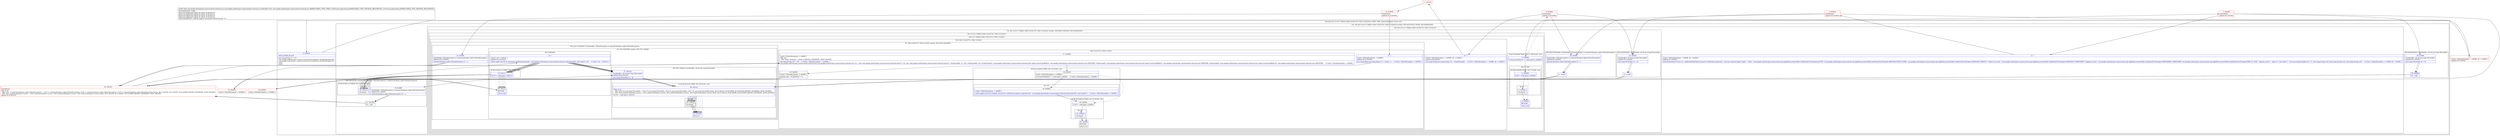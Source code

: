 digraph "CFG forcom.google.android.gms.measurement.internal.zzx.zzf(Ljava\/lang\/String;Ljava\/lang\/String;)Lcom\/google\/android\/gms\/measurement\/internal\/zzq;" {
subgraph cluster_Region_1536892319 {
label = "R(2:0|(2:2|(1:(2:(2:(1:7)|8)|(2:10|(6:13|14|17|(1:19)|(1:21)|22)))))) | DECL_VAR: android.database.Cursor null\l";
node [shape=record,color=blue];
Node_0 [shape=record,label="{0\:\ 0x0000|MTH_ENTER_BLOCK\l|java.lang.String r7 = r31\lcom.google.android.gms.common.internal.Preconditions.checkNotEmpty(r30)\lcom.google.android.gms.common.internal.Preconditions.checkNotEmpty(r31)\lzzo()\lzzbi()\l}"];
subgraph cluster_TryCatchRegion_2099872829 {
label = "Try: R(2:2|(1:(2:(2:(1:7)|8)|(2:10|(6:13|14|17|(1:19)|(1:21)|22))))) catches: R(5:30|31|33|(1:35)|36), R(4:28|29|(0)|40)";
node [shape=record,color=blue];
subgraph cluster_Region_1298941520 {
label = "R(2:2|(1:(2:(2:(1:7)|8)|(2:10|(6:13|14|17|(1:19)|(1:21)|22)))))";
node [shape=record,color=blue];
Node_2 [shape=record,label="{2\:\ ?|Catch:\{ SQLiteException \-\> 0x00ff, all \-\> 0x00fa \}\lSplitter:B:1:0x000f\l|android.database.Cursor r9 = getWritableDatabase().query(\"conditional_properties\", new java.lang.String[]\{\"origin\", \"value\", com.google.android.gms.measurement.api.AppMeasurementSdk.ConditionalUserProperty.ACTIVE, com.google.android.gms.measurement.api.AppMeasurementSdk.ConditionalUserProperty.TRIGGER_EVENT_NAME, com.google.android.gms.measurement.api.AppMeasurementSdk.ConditionalUserProperty.TRIGGER_TIMEOUT, \"timed_out_event\", com.google.android.gms.measurement.api.AppMeasurementSdk.ConditionalUserProperty.CREATION_TIMESTAMP, \"triggered_event\", com.google.android.gms.measurement.api.AppMeasurementSdk.ConditionalUserProperty.TRIGGERED_TIMESTAMP, com.google.android.gms.measurement.api.AppMeasurementSdk.ConditionalUserProperty.TIME_TO_LIVE, \"expired_event\"\}, \"app_id=? and name=?\", new java.lang.String[]\{r30, r7\}, (java.lang.String) null, (java.lang.String) null, (java.lang.String) null)     \/\/ Catch:\{ SQLiteException \-\> 0x00ff, all \-\> 0x00fa \}\l}"];
subgraph cluster_TryCatchRegion_1929636784 {
label = "Try: R(1:(2:(2:(1:7)|8)|(2:10|(6:13|14|17|(1:19)|(1:21)|22)))) catches: R(5:26|27|33|(0)|36), R(4:24|25|(0)|40)";
node [shape=record,color=blue];
subgraph cluster_Region_1530077979 {
label = "R(1:(2:(2:(1:7)|8)|(2:10|(6:13|14|17|(1:19)|(1:21)|22))))";
node [shape=record,color=blue];
subgraph cluster_Region_76489942 {
label = "R(2:(2:(1:7)|8)|(2:10|(6:13|14|17|(1:19)|(1:21)|22)))";
node [shape=record,color=blue];
subgraph cluster_IfRegion_901136406 {
label = "IF [B:5:0x0046] THEN: R(2:(1:7)|8) ELSE: null";
node [shape=record,color=blue];
Node_5 [shape=record,label="{5\:\ 0x0046|if (r9.moveToFirst() == false) goto L_0x0048\l}"];
subgraph cluster_Region_1501852539 {
label = "R(2:(1:7)|8)";
node [shape=record,color=blue];
subgraph cluster_IfRegion_460171435 {
label = "IF [B:6:0x0048] THEN: R(1:7) ELSE: null";
node [shape=record,color=blue];
Node_6 [shape=record,label="{6\:\ 0x0048|if (r9 != null) goto L_0x004a\l}"];
subgraph cluster_Region_1723434628 {
label = "R(1:7)";
node [shape=record,color=blue];
Node_7 [shape=record,label="{7\:\ 0x004a|r9.close()\l}"];
}
}
Node_8 [shape=record,label="{8\:\ 0x004d|RETURN\l|return null\l}"];
}
}
subgraph cluster_Region_1805254811 {
label = "R(2:10|(6:13|14|17|(1:19)|(1:21)|22))";
node [shape=record,color=blue];
Node_10 [shape=record,label="{10\:\ ?|Catch:\{ SQLiteException \-\> 0x00f6, all \-\> 0x00f2 \}\lSplitter:B:9:0x004e\l|java.lang.String java.lang.String r16 = r9.getString(0)     \/\/ Catch:\{ SQLiteException \-\> 0x00f6, all \-\> 0x00f2 \}\l}"];
subgraph cluster_TryCatchRegion_1636359349 {
label = "Try: R(6:13|14|17|(1:19)|(1:21)|22) catches: R(2:23|(3:33|(0)|36))";
node [shape=record,color=blue];
subgraph cluster_Region_1175131939 {
label = "R(6:13|14|17|(1:19)|(1:21)|22)";
node [shape=record,color=blue];
Node_13 [shape=record,label="{13\:\ ?|Catch:\{ SQLiteException \-\> 0x00f0 \}\lSplitter:B:12:0x0054\l|java.lang.Object java.lang.Object r5 = zza(r9, 1)     \/\/ Catch:\{ SQLiteException \-\> 0x00f0 \}\l}"];
Node_14 [shape=record,label="{14\:\ 0x005c|Catch:\{ SQLiteException \-\> 0x00f0 \}\l|boolean r20 = r9.getInt(2) != 0\l}"];
Node_17 [shape=record,label="{17\:\ 0x0063|Catch:\{ SQLiteException \-\> 0x00f0 \}\lPHI: r20 \l  PHI: (r20v1 boolean) =  binds: [] A[DONT_GENERATE, DONT_INLINE]\l|java.lang.String r15 = r30     \/\/ Catch:\{ SQLiteException \-\> 0x00f0 \}\lcom.google.android.gms.measurement.internal.zzq com.google.android.gms.measurement.internal.zzq r14 = new com.google.android.gms.measurement.internal.zzq(r15, r16, new com.google.android.gms.measurement.internal.zzjn(r31, r9.getLong(8), r5, r16), r9.getLong(6), r20, r9.getString(3), (com.google.android.gms.measurement.internal.zzai) zzgw().zza(r9.getBlob(5), com.google.android.gms.measurement.internal.zzai.CREATOR), r9.getLong(4), (com.google.android.gms.measurement.internal.zzai) zzgw().zza(r9.getBlob(7), com.google.android.gms.measurement.internal.zzai.CREATOR), r9.getLong(9), (com.google.android.gms.measurement.internal.zzai) zzgw().zza(r9.getBlob(10), com.google.android.gms.measurement.internal.zzai.CREATOR))     \/\/ Catch:\{ SQLiteException \-\> 0x00f0 \}\l}"];
subgraph cluster_IfRegion_468542548 {
label = "IF [B:18:0x00cf] THEN: R(1:19) ELSE: null";
node [shape=record,color=blue];
Node_18 [shape=record,label="{18\:\ 0x00cf|Catch:\{ SQLiteException \-\> 0x00f0 \}\l|if (r9.moveToNext() == true) goto L_0x00d1     \/\/ Catch:\{ SQLiteException \-\> 0x00f0 \}\l}"];
subgraph cluster_Region_1762526933 {
label = "R(1:19)";
node [shape=record,color=blue];
Node_19 [shape=record,label="{19\:\ 0x00d1|Catch:\{ SQLiteException \-\> 0x00f0 \}\l|zzab().zzgk().zza(\"Got multiple records for conditional property, expected one\", com.google.android.gms.measurement.internal.zzef.zzam(r30), zzy().zzal(r7))     \/\/ Catch:\{ SQLiteException \-\> 0x00f0 \}\l}"];
}
}
subgraph cluster_IfRegion_1832107890 {
label = "IF [B:20:0x00ea] THEN: R(1:21) ELSE: null";
node [shape=record,color=blue];
Node_20 [shape=record,label="{20\:\ 0x00ea|if (r9 != null) goto L_0x00ec\l}"];
subgraph cluster_Region_1200916982 {
label = "R(1:21)";
node [shape=record,color=blue];
Node_21 [shape=record,label="{21\:\ 0x00ec|r9.close()\l}"];
}
}
Node_22 [shape=record,label="{22\:\ 0x00ef|RETURN\l|return r14\l}"];
}
subgraph cluster_Region_1625196741 {
label = "R(2:23|(3:33|(0)|36)) | ExcHandler: SQLiteException (e android.database.sqlite.SQLiteException)\l";
node [shape=record,color=blue];
Node_23 [shape=record,label="{23\:\ 0x00f0|ExcHandler: SQLiteException (e android.database.sqlite.SQLiteException)\lSplitter:B:12:0x0054\l|android.database.sqlite.SQLiteException r0 = e\l}"];
subgraph cluster_TryCatchRegion_274833230 {
label = "Try: R(3:33|(0)|36) catches: R(3:37|(1:39)|40)";
node [shape=record,color=blue];
subgraph cluster_Region_1421596304 {
label = "R(3:33|(0)|36)";
node [shape=record,color=blue];
Node_33 [shape=record,label="{33\:\ ?|Catch:\{ all \-\> 0x0122 \}\lSplitter:B:32:0x0103\l|zzab().zzgk().zza(\"Error querying conditional property\", com.google.android.gms.measurement.internal.zzef.zzam(r30), zzy().zzal(r7), r0)     \/\/ Catch:\{ all \-\> 0x0122 \}\l}"];
subgraph cluster_IfRegion_1624861215 {
label = "IF [B:34:0x011c] THEN: R(0) ELSE: null";
node [shape=record,color=blue];
Node_34 [shape=record,label="{34\:\ 0x011c|if (r9 != null) goto L_0x011e\l}"];
subgraph cluster_Region_56726731 {
label = "R(0)";
node [shape=record,color=blue];
}
}
Node_36 [shape=record,label="{36\:\ 0x0121|RETURN\l|return null\l}"];
}
subgraph cluster_Region_401456322 {
label = "R(3:37|(1:39)|40) | ExcHandler: all (th java.lang.Throwable)\l";
node [shape=record,color=blue];
Node_37 [shape=record,label="{37\:\ 0x0122|ExcHandler: all (th java.lang.Throwable)\lSplitter:B:32:0x0103\l|java.lang.Throwable r0 = th\l}"];
subgraph cluster_IfRegion_199940766 {
label = "IF [B:38:0x0123] THEN: R(1:39) ELSE: null";
node [shape=record,color=blue];
Node_38 [shape=record,label="{38\:\ 0x0123|PHI: r0 r9 \l  PHI: (r0v0 'th' java.lang.Throwable) = (r0v2 'th' java.lang.Throwable), (r0v4 'th' java.lang.Throwable), (r0v7 'th' java.lang.Throwable) binds: [B:37:0x0122, B:29:0x00fb, B:25:0x00f3] A[DONT_GENERATE, DONT_INLINE]\l  PHI: (r9v0 android.database.Cursor) = (r9v1 android.database.Cursor), (r9v3 android.database.Cursor), (r9v5 android.database.Cursor) binds: [B:37:0x0122, B:29:0x00fb, B:25:0x00f3] A[DONT_GENERATE, DONT_INLINE]\l|if (r9 != null) goto L_0x0125\l}"];
subgraph cluster_Region_541638766 {
label = "R(1:39)";
node [shape=record,color=blue];
Node_39 [shape=record,label="{39\:\ 0x0125|r9.close()\l}"];
}
}
Node_40 [shape=record,label="{40\:\ 0x0128|throw r0\l}"];
}
}
}
}
}
}
}
subgraph cluster_Region_1464819325 {
label = "R(5:26|27|33|(0)|36) | ExcHandler: SQLiteException (e android.database.sqlite.SQLiteException)\l";
node [shape=record,color=blue];
Node_26 [shape=record,label="{26\:\ 0x00f6|ExcHandler: SQLiteException (e android.database.sqlite.SQLiteException)\lSplitter:B:3:0x0042\l|android.database.sqlite.SQLiteException r0 = e\l}"];
Node_27 [shape=record,label="{27\:\ 0x00f7}"];
Node_33 [shape=record,label="{33\:\ ?|Catch:\{ all \-\> 0x0122 \}\lSplitter:B:32:0x0103\l|zzab().zzgk().zza(\"Error querying conditional property\", com.google.android.gms.measurement.internal.zzef.zzam(r30), zzy().zzal(r7), r0)     \/\/ Catch:\{ all \-\> 0x0122 \}\l}"];
subgraph cluster_IfRegion_788582240 {
label = "IF [B:34:0x011c] THEN: R(0) ELSE: null";
node [shape=record,color=blue];
Node_34 [shape=record,label="{34\:\ 0x011c|if (r9 != null) goto L_0x011e\l}"];
subgraph cluster_Region_1441889774 {
label = "R(0)";
node [shape=record,color=blue];
}
}
Node_36 [shape=record,label="{36\:\ 0x0121|RETURN\l|return null\l}"];
}
subgraph cluster_Region_143811556 {
label = "R(4:24|25|(0)|40) | ExcHandler: all (th java.lang.Throwable)\l";
node [shape=record,color=blue];
Node_24 [shape=record,label="{24\:\ 0x00f2|ExcHandler: all (th java.lang.Throwable)\lSplitter:B:3:0x0042\l|java.lang.Throwable r0 = th\l}"];
Node_25 [shape=record,label="{25\:\ 0x00f3}"];
subgraph cluster_IfRegion_1858050344 {
label = "IF [B:38:0x0123] THEN: R(0) ELSE: null";
node [shape=record,color=blue];
Node_38 [shape=record,label="{38\:\ 0x0123|PHI: r0 r9 \l  PHI: (r0v0 'th' java.lang.Throwable) = (r0v2 'th' java.lang.Throwable), (r0v4 'th' java.lang.Throwable), (r0v7 'th' java.lang.Throwable) binds: [B:37:0x0122, B:29:0x00fb, B:25:0x00f3] A[DONT_GENERATE, DONT_INLINE]\l  PHI: (r9v0 android.database.Cursor) = (r9v1 android.database.Cursor), (r9v3 android.database.Cursor), (r9v5 android.database.Cursor) binds: [B:37:0x0122, B:29:0x00fb, B:25:0x00f3] A[DONT_GENERATE, DONT_INLINE]\l|if (r9 != null) goto L_0x0125\l}"];
subgraph cluster_Region_1198334032 {
label = "R(0)";
node [shape=record,color=blue];
}
}
Node_40 [shape=record,label="{40\:\ 0x0128|throw r0\l}"];
}
}
}
subgraph cluster_Region_2025769986 {
label = "R(5:30|31|33|(1:35)|36) | ExcHandler: SQLiteException (e android.database.sqlite.SQLiteException)\l";
node [shape=record,color=blue];
Node_30 [shape=record,label="{30\:\ 0x00ff|ExcHandler: SQLiteException (e android.database.sqlite.SQLiteException)\lSplitter:B:1:0x000f\l|android.database.sqlite.SQLiteException r0 = e\l}"];
Node_31 [shape=record,label="{31\:\ 0x0100|r9 = null\l}"];
Node_33 [shape=record,label="{33\:\ ?|Catch:\{ all \-\> 0x0122 \}\lSplitter:B:32:0x0103\l|zzab().zzgk().zza(\"Error querying conditional property\", com.google.android.gms.measurement.internal.zzef.zzam(r30), zzy().zzal(r7), r0)     \/\/ Catch:\{ all \-\> 0x0122 \}\l}"];
subgraph cluster_IfRegion_430779230 {
label = "IF [B:34:0x011c] THEN: R(1:35) ELSE: null";
node [shape=record,color=blue];
Node_34 [shape=record,label="{34\:\ 0x011c|if (r9 != null) goto L_0x011e\l}"];
subgraph cluster_Region_45868748 {
label = "R(1:35)";
node [shape=record,color=blue];
Node_35 [shape=record,label="{35\:\ 0x011e|r9.close()\l}"];
}
}
Node_36 [shape=record,label="{36\:\ 0x0121|RETURN\l|return null\l}"];
}
subgraph cluster_Region_1637827950 {
label = "R(4:28|29|(0)|40) | ExcHandler: all (th java.lang.Throwable)\l";
node [shape=record,color=blue];
Node_28 [shape=record,label="{28\:\ 0x00fa|ExcHandler: all (th java.lang.Throwable)\lSplitter:B:1:0x000f\l|java.lang.Throwable r0 = th\l}"];
Node_29 [shape=record,label="{29\:\ 0x00fb|r9 = null\l}"];
subgraph cluster_IfRegion_274684266 {
label = "IF [B:38:0x0123] THEN: R(0) ELSE: null";
node [shape=record,color=blue];
Node_38 [shape=record,label="{38\:\ 0x0123|PHI: r0 r9 \l  PHI: (r0v0 'th' java.lang.Throwable) = (r0v2 'th' java.lang.Throwable), (r0v4 'th' java.lang.Throwable), (r0v7 'th' java.lang.Throwable) binds: [B:37:0x0122, B:29:0x00fb, B:25:0x00f3] A[DONT_GENERATE, DONT_INLINE]\l  PHI: (r9v0 android.database.Cursor) = (r9v1 android.database.Cursor), (r9v3 android.database.Cursor), (r9v5 android.database.Cursor) binds: [B:37:0x0122, B:29:0x00fb, B:25:0x00f3] A[DONT_GENERATE, DONT_INLINE]\l|if (r9 != null) goto L_0x0125\l}"];
subgraph cluster_Region_1050580113 {
label = "R(0)";
node [shape=record,color=blue];
}
}
Node_40 [shape=record,label="{40\:\ 0x0128|throw r0\l}"];
}
}
}
subgraph cluster_Region_2025769986 {
label = "R(5:30|31|33|(1:35)|36) | ExcHandler: SQLiteException (e android.database.sqlite.SQLiteException)\l";
node [shape=record,color=blue];
Node_30 [shape=record,label="{30\:\ 0x00ff|ExcHandler: SQLiteException (e android.database.sqlite.SQLiteException)\lSplitter:B:1:0x000f\l|android.database.sqlite.SQLiteException r0 = e\l}"];
Node_31 [shape=record,label="{31\:\ 0x0100|r9 = null\l}"];
Node_33 [shape=record,label="{33\:\ ?|Catch:\{ all \-\> 0x0122 \}\lSplitter:B:32:0x0103\l|zzab().zzgk().zza(\"Error querying conditional property\", com.google.android.gms.measurement.internal.zzef.zzam(r30), zzy().zzal(r7), r0)     \/\/ Catch:\{ all \-\> 0x0122 \}\l}"];
subgraph cluster_IfRegion_430779230 {
label = "IF [B:34:0x011c] THEN: R(1:35) ELSE: null";
node [shape=record,color=blue];
Node_34 [shape=record,label="{34\:\ 0x011c|if (r9 != null) goto L_0x011e\l}"];
subgraph cluster_Region_45868748 {
label = "R(1:35)";
node [shape=record,color=blue];
Node_35 [shape=record,label="{35\:\ 0x011e|r9.close()\l}"];
}
}
Node_36 [shape=record,label="{36\:\ 0x0121|RETURN\l|return null\l}"];
}
subgraph cluster_Region_1637827950 {
label = "R(4:28|29|(0)|40) | ExcHandler: all (th java.lang.Throwable)\l";
node [shape=record,color=blue];
Node_28 [shape=record,label="{28\:\ 0x00fa|ExcHandler: all (th java.lang.Throwable)\lSplitter:B:1:0x000f\l|java.lang.Throwable r0 = th\l}"];
Node_29 [shape=record,label="{29\:\ 0x00fb|r9 = null\l}"];
subgraph cluster_IfRegion_274684266 {
label = "IF [B:38:0x0123] THEN: R(0) ELSE: null";
node [shape=record,color=blue];
Node_38 [shape=record,label="{38\:\ 0x0123|PHI: r0 r9 \l  PHI: (r0v0 'th' java.lang.Throwable) = (r0v2 'th' java.lang.Throwable), (r0v4 'th' java.lang.Throwable), (r0v7 'th' java.lang.Throwable) binds: [B:37:0x0122, B:29:0x00fb, B:25:0x00f3] A[DONT_GENERATE, DONT_INLINE]\l  PHI: (r9v0 android.database.Cursor) = (r9v1 android.database.Cursor), (r9v3 android.database.Cursor), (r9v5 android.database.Cursor) binds: [B:37:0x0122, B:29:0x00fb, B:25:0x00f3] A[DONT_GENERATE, DONT_INLINE]\l|if (r9 != null) goto L_0x0125\l}"];
subgraph cluster_Region_1050580113 {
label = "R(0)";
node [shape=record,color=blue];
}
}
Node_40 [shape=record,label="{40\:\ 0x0128|throw r0\l}"];
}
subgraph cluster_Region_1464819325 {
label = "R(5:26|27|33|(0)|36) | ExcHandler: SQLiteException (e android.database.sqlite.SQLiteException)\l";
node [shape=record,color=blue];
Node_26 [shape=record,label="{26\:\ 0x00f6|ExcHandler: SQLiteException (e android.database.sqlite.SQLiteException)\lSplitter:B:3:0x0042\l|android.database.sqlite.SQLiteException r0 = e\l}"];
Node_27 [shape=record,label="{27\:\ 0x00f7}"];
Node_33 [shape=record,label="{33\:\ ?|Catch:\{ all \-\> 0x0122 \}\lSplitter:B:32:0x0103\l|zzab().zzgk().zza(\"Error querying conditional property\", com.google.android.gms.measurement.internal.zzef.zzam(r30), zzy().zzal(r7), r0)     \/\/ Catch:\{ all \-\> 0x0122 \}\l}"];
subgraph cluster_IfRegion_788582240 {
label = "IF [B:34:0x011c] THEN: R(0) ELSE: null";
node [shape=record,color=blue];
Node_34 [shape=record,label="{34\:\ 0x011c|if (r9 != null) goto L_0x011e\l}"];
subgraph cluster_Region_1441889774 {
label = "R(0)";
node [shape=record,color=blue];
}
}
Node_36 [shape=record,label="{36\:\ 0x0121|RETURN\l|return null\l}"];
}
subgraph cluster_Region_143811556 {
label = "R(4:24|25|(0)|40) | ExcHandler: all (th java.lang.Throwable)\l";
node [shape=record,color=blue];
Node_24 [shape=record,label="{24\:\ 0x00f2|ExcHandler: all (th java.lang.Throwable)\lSplitter:B:3:0x0042\l|java.lang.Throwable r0 = th\l}"];
Node_25 [shape=record,label="{25\:\ 0x00f3}"];
subgraph cluster_IfRegion_1858050344 {
label = "IF [B:38:0x0123] THEN: R(0) ELSE: null";
node [shape=record,color=blue];
Node_38 [shape=record,label="{38\:\ 0x0123|PHI: r0 r9 \l  PHI: (r0v0 'th' java.lang.Throwable) = (r0v2 'th' java.lang.Throwable), (r0v4 'th' java.lang.Throwable), (r0v7 'th' java.lang.Throwable) binds: [B:37:0x0122, B:29:0x00fb, B:25:0x00f3] A[DONT_GENERATE, DONT_INLINE]\l  PHI: (r9v0 android.database.Cursor) = (r9v1 android.database.Cursor), (r9v3 android.database.Cursor), (r9v5 android.database.Cursor) binds: [B:37:0x0122, B:29:0x00fb, B:25:0x00f3] A[DONT_GENERATE, DONT_INLINE]\l|if (r9 != null) goto L_0x0125\l}"];
subgraph cluster_Region_1198334032 {
label = "R(0)";
node [shape=record,color=blue];
}
}
Node_40 [shape=record,label="{40\:\ 0x0128|throw r0\l}"];
}
subgraph cluster_Region_1625196741 {
label = "R(2:23|(3:33|(0)|36)) | ExcHandler: SQLiteException (e android.database.sqlite.SQLiteException)\l";
node [shape=record,color=blue];
Node_23 [shape=record,label="{23\:\ 0x00f0|ExcHandler: SQLiteException (e android.database.sqlite.SQLiteException)\lSplitter:B:12:0x0054\l|android.database.sqlite.SQLiteException r0 = e\l}"];
subgraph cluster_TryCatchRegion_274833230 {
label = "Try: R(3:33|(0)|36) catches: R(3:37|(1:39)|40)";
node [shape=record,color=blue];
subgraph cluster_Region_1421596304 {
label = "R(3:33|(0)|36)";
node [shape=record,color=blue];
Node_33 [shape=record,label="{33\:\ ?|Catch:\{ all \-\> 0x0122 \}\lSplitter:B:32:0x0103\l|zzab().zzgk().zza(\"Error querying conditional property\", com.google.android.gms.measurement.internal.zzef.zzam(r30), zzy().zzal(r7), r0)     \/\/ Catch:\{ all \-\> 0x0122 \}\l}"];
subgraph cluster_IfRegion_1624861215 {
label = "IF [B:34:0x011c] THEN: R(0) ELSE: null";
node [shape=record,color=blue];
Node_34 [shape=record,label="{34\:\ 0x011c|if (r9 != null) goto L_0x011e\l}"];
subgraph cluster_Region_56726731 {
label = "R(0)";
node [shape=record,color=blue];
}
}
Node_36 [shape=record,label="{36\:\ 0x0121|RETURN\l|return null\l}"];
}
subgraph cluster_Region_401456322 {
label = "R(3:37|(1:39)|40) | ExcHandler: all (th java.lang.Throwable)\l";
node [shape=record,color=blue];
Node_37 [shape=record,label="{37\:\ 0x0122|ExcHandler: all (th java.lang.Throwable)\lSplitter:B:32:0x0103\l|java.lang.Throwable r0 = th\l}"];
subgraph cluster_IfRegion_199940766 {
label = "IF [B:38:0x0123] THEN: R(1:39) ELSE: null";
node [shape=record,color=blue];
Node_38 [shape=record,label="{38\:\ 0x0123|PHI: r0 r9 \l  PHI: (r0v0 'th' java.lang.Throwable) = (r0v2 'th' java.lang.Throwable), (r0v4 'th' java.lang.Throwable), (r0v7 'th' java.lang.Throwable) binds: [B:37:0x0122, B:29:0x00fb, B:25:0x00f3] A[DONT_GENERATE, DONT_INLINE]\l  PHI: (r9v0 android.database.Cursor) = (r9v1 android.database.Cursor), (r9v3 android.database.Cursor), (r9v5 android.database.Cursor) binds: [B:37:0x0122, B:29:0x00fb, B:25:0x00f3] A[DONT_GENERATE, DONT_INLINE]\l|if (r9 != null) goto L_0x0125\l}"];
subgraph cluster_Region_541638766 {
label = "R(1:39)";
node [shape=record,color=blue];
Node_39 [shape=record,label="{39\:\ 0x0125|r9.close()\l}"];
}
}
Node_40 [shape=record,label="{40\:\ 0x0128|throw r0\l}"];
}
}
}
subgraph cluster_Region_401456322 {
label = "R(3:37|(1:39)|40) | ExcHandler: all (th java.lang.Throwable)\l";
node [shape=record,color=blue];
Node_37 [shape=record,label="{37\:\ 0x0122|ExcHandler: all (th java.lang.Throwable)\lSplitter:B:32:0x0103\l|java.lang.Throwable r0 = th\l}"];
subgraph cluster_IfRegion_199940766 {
label = "IF [B:38:0x0123] THEN: R(1:39) ELSE: null";
node [shape=record,color=blue];
Node_38 [shape=record,label="{38\:\ 0x0123|PHI: r0 r9 \l  PHI: (r0v0 'th' java.lang.Throwable) = (r0v2 'th' java.lang.Throwable), (r0v4 'th' java.lang.Throwable), (r0v7 'th' java.lang.Throwable) binds: [B:37:0x0122, B:29:0x00fb, B:25:0x00f3] A[DONT_GENERATE, DONT_INLINE]\l  PHI: (r9v0 android.database.Cursor) = (r9v1 android.database.Cursor), (r9v3 android.database.Cursor), (r9v5 android.database.Cursor) binds: [B:37:0x0122, B:29:0x00fb, B:25:0x00f3] A[DONT_GENERATE, DONT_INLINE]\l|if (r9 != null) goto L_0x0125\l}"];
subgraph cluster_Region_541638766 {
label = "R(1:39)";
node [shape=record,color=blue];
Node_39 [shape=record,label="{39\:\ 0x0125|r9.close()\l}"];
}
}
Node_40 [shape=record,label="{40\:\ 0x0128|throw r0\l}"];
}
Node_1 [shape=record,color=red,label="{1\:\ 0x000f|SYNTHETIC\lSplitter:B:1:0x000f\l}"];
Node_3 [shape=record,color=red,label="{3\:\ 0x0042|SYNTHETIC\lSplitter:B:3:0x0042\l}"];
Node_4 [shape=record,color=red,label="{4\:\ ?|Catch:\{ SQLiteException \-\> 0x00f6, all \-\> 0x00f2 \}\lSplitter:B:3:0x0042\l}"];
Node_9 [shape=record,color=red,label="{9\:\ 0x004e|SYNTHETIC\lSplitter:B:9:0x004e\l}"];
Node_11 [shape=record,color=red,label="{11\:\ 0x0052}"];
Node_12 [shape=record,color=red,label="{12\:\ 0x0054|SYNTHETIC\lSplitter:B:12:0x0054\l}"];
Node_15 [shape=record,color=red,label="{15\:\ 0x005e|Catch:\{ SQLiteException \-\> 0x00f0 \}\l}"];
Node_16 [shape=record,color=red,label="{16\:\ 0x0061|Catch:\{ SQLiteException \-\> 0x00f0 \}\l}"];
Node_32 [shape=record,color=red,label="{32\:\ 0x0103|SYNTHETIC\lPHI: r0 r9 \l  PHI: (r0v1 'e' android.database.sqlite.SQLiteException) = (r0v3 'e' android.database.sqlite.SQLiteException), (r0v6 'e' android.database.sqlite.SQLiteException), (r0v8 'e' android.database.sqlite.SQLiteException) binds: [B:31:0x0100, B:27:0x00f7, B:23:0x00f0] A[DONT_GENERATE, DONT_INLINE]\l  PHI: (r9v1 android.database.Cursor) = (r9v2 android.database.Cursor), (r9v5 android.database.Cursor), (r9v5 android.database.Cursor) binds: [B:31:0x0100, B:27:0x00f7, B:23:0x00f0] A[DONT_GENERATE, DONT_INLINE]\lSplitter:B:32:0x0103\l}"];
MethodNode[shape=record,label="{public final com.google.android.gms.measurement.internal.zzq com.google.android.gms.measurement.internal.zzx.zzf((r29v0 'this' com.google.android.gms.measurement.internal.zzx A[IMMUTABLE_TYPE, THIS]), (r30v0 java.lang.String A[IMMUTABLE_TYPE, METHOD_ARGUMENT]), (r31v0 java.lang.String A[IMMUTABLE_TYPE, METHOD_ARGUMENT]))  | INCONSISTENT_CODE\lRemoved duplicated region for block: B:39:0x0125 \lRemoved duplicated region for block: B:35:0x011e \lRemoved duplicated region for block: B:39:0x0125 \lRemoved duplicated region for block: B:35:0x011e \lAnnotation[BUILD, android.support.annotation.WorkerThread, \{\}]\l}"];
MethodNode -> Node_0;
Node_0 -> Node_1;
Node_2 -> Node_3;
Node_5 -> Node_6;
Node_5 -> Node_9[style=dashed];
Node_6 -> Node_7;
Node_6 -> Node_8[style=dashed];
Node_7 -> Node_8;
Node_10 -> Node_11;
Node_13 -> Node_14;
Node_14 -> Node_15;
Node_14 -> Node_16;
Node_17 -> Node_18;
Node_18 -> Node_19;
Node_18 -> Node_20[style=dashed];
Node_19 -> Node_20;
Node_20 -> Node_21;
Node_20 -> Node_22[style=dashed];
Node_21 -> Node_22;
Node_23 -> Node_32;
Node_33 -> Node_34;
Node_33 -> Node_37;
Node_34 -> Node_35;
Node_34 -> Node_36[style=dashed];
Node_37 -> Node_38;
Node_38 -> Node_39;
Node_38 -> Node_40[style=dashed];
Node_39 -> Node_40;
Node_26 -> Node_27;
Node_27 -> Node_32;
Node_33 -> Node_34;
Node_33 -> Node_37;
Node_34 -> Node_35;
Node_34 -> Node_36[style=dashed];
Node_24 -> Node_25;
Node_25 -> Node_38;
Node_38 -> Node_39;
Node_38 -> Node_40[style=dashed];
Node_30 -> Node_31;
Node_31 -> Node_32;
Node_33 -> Node_34;
Node_33 -> Node_37;
Node_34 -> Node_35;
Node_34 -> Node_36[style=dashed];
Node_35 -> Node_36;
Node_28 -> Node_29;
Node_29 -> Node_38;
Node_38 -> Node_39;
Node_38 -> Node_40[style=dashed];
Node_30 -> Node_31;
Node_31 -> Node_32;
Node_33 -> Node_34;
Node_33 -> Node_37;
Node_34 -> Node_35;
Node_34 -> Node_36[style=dashed];
Node_35 -> Node_36;
Node_28 -> Node_29;
Node_29 -> Node_38;
Node_38 -> Node_39;
Node_38 -> Node_40[style=dashed];
Node_26 -> Node_27;
Node_27 -> Node_32;
Node_33 -> Node_34;
Node_33 -> Node_37;
Node_34 -> Node_35;
Node_34 -> Node_36[style=dashed];
Node_24 -> Node_25;
Node_25 -> Node_38;
Node_38 -> Node_39;
Node_38 -> Node_40[style=dashed];
Node_23 -> Node_32;
Node_33 -> Node_34;
Node_33 -> Node_37;
Node_34 -> Node_35;
Node_34 -> Node_36[style=dashed];
Node_37 -> Node_38;
Node_38 -> Node_39;
Node_38 -> Node_40[style=dashed];
Node_39 -> Node_40;
Node_37 -> Node_38;
Node_38 -> Node_39;
Node_38 -> Node_40[style=dashed];
Node_39 -> Node_40;
Node_1 -> Node_2;
Node_1 -> Node_30;
Node_1 -> Node_28;
Node_3 -> Node_4;
Node_3 -> Node_26;
Node_3 -> Node_24;
Node_4 -> Node_5;
Node_9 -> Node_10;
Node_9 -> Node_26;
Node_9 -> Node_24;
Node_11 -> Node_12;
Node_12 -> Node_13;
Node_12 -> Node_23;
Node_15 -> Node_17;
Node_16 -> Node_17;
Node_32 -> Node_33;
Node_32 -> Node_37;
}

